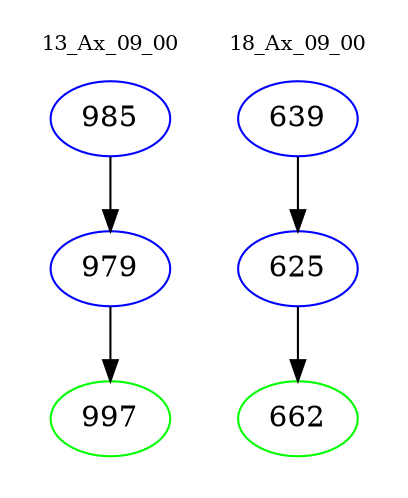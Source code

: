 digraph{
subgraph cluster_0 {
color = white
label = "13_Ax_09_00";
fontsize=10;
T0_985 [label="985", color="blue"]
T0_985 -> T0_979 [color="black"]
T0_979 [label="979", color="blue"]
T0_979 -> T0_997 [color="black"]
T0_997 [label="997", color="green"]
}
subgraph cluster_1 {
color = white
label = "18_Ax_09_00";
fontsize=10;
T1_639 [label="639", color="blue"]
T1_639 -> T1_625 [color="black"]
T1_625 [label="625", color="blue"]
T1_625 -> T1_662 [color="black"]
T1_662 [label="662", color="green"]
}
}
